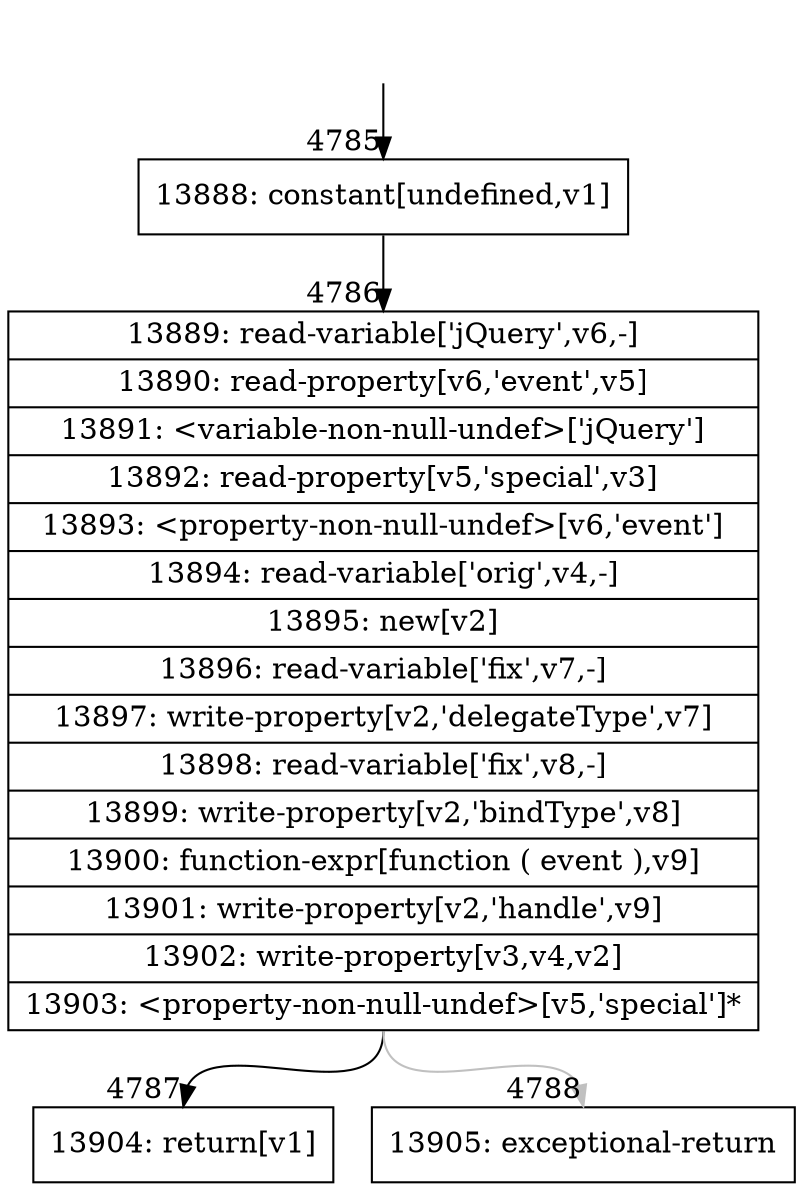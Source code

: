 digraph {
rankdir="TD"
BB_entry297[shape=none,label=""];
BB_entry297 -> BB4785 [tailport=s, headport=n, headlabel="    4785"]
BB4785 [shape=record label="{13888: constant[undefined,v1]}" ] 
BB4785 -> BB4786 [tailport=s, headport=n, headlabel="      4786"]
BB4786 [shape=record label="{13889: read-variable['jQuery',v6,-]|13890: read-property[v6,'event',v5]|13891: \<variable-non-null-undef\>['jQuery']|13892: read-property[v5,'special',v3]|13893: \<property-non-null-undef\>[v6,'event']|13894: read-variable['orig',v4,-]|13895: new[v2]|13896: read-variable['fix',v7,-]|13897: write-property[v2,'delegateType',v7]|13898: read-variable['fix',v8,-]|13899: write-property[v2,'bindType',v8]|13900: function-expr[function ( event ),v9]|13901: write-property[v2,'handle',v9]|13902: write-property[v3,v4,v2]|13903: \<property-non-null-undef\>[v5,'special']*}" ] 
BB4786 -> BB4787 [tailport=s, headport=n, headlabel="      4787"]
BB4786 -> BB4788 [tailport=s, headport=n, color=gray, headlabel="      4788"]
BB4787 [shape=record label="{13904: return[v1]}" ] 
BB4788 [shape=record label="{13905: exceptional-return}" ] 
}
